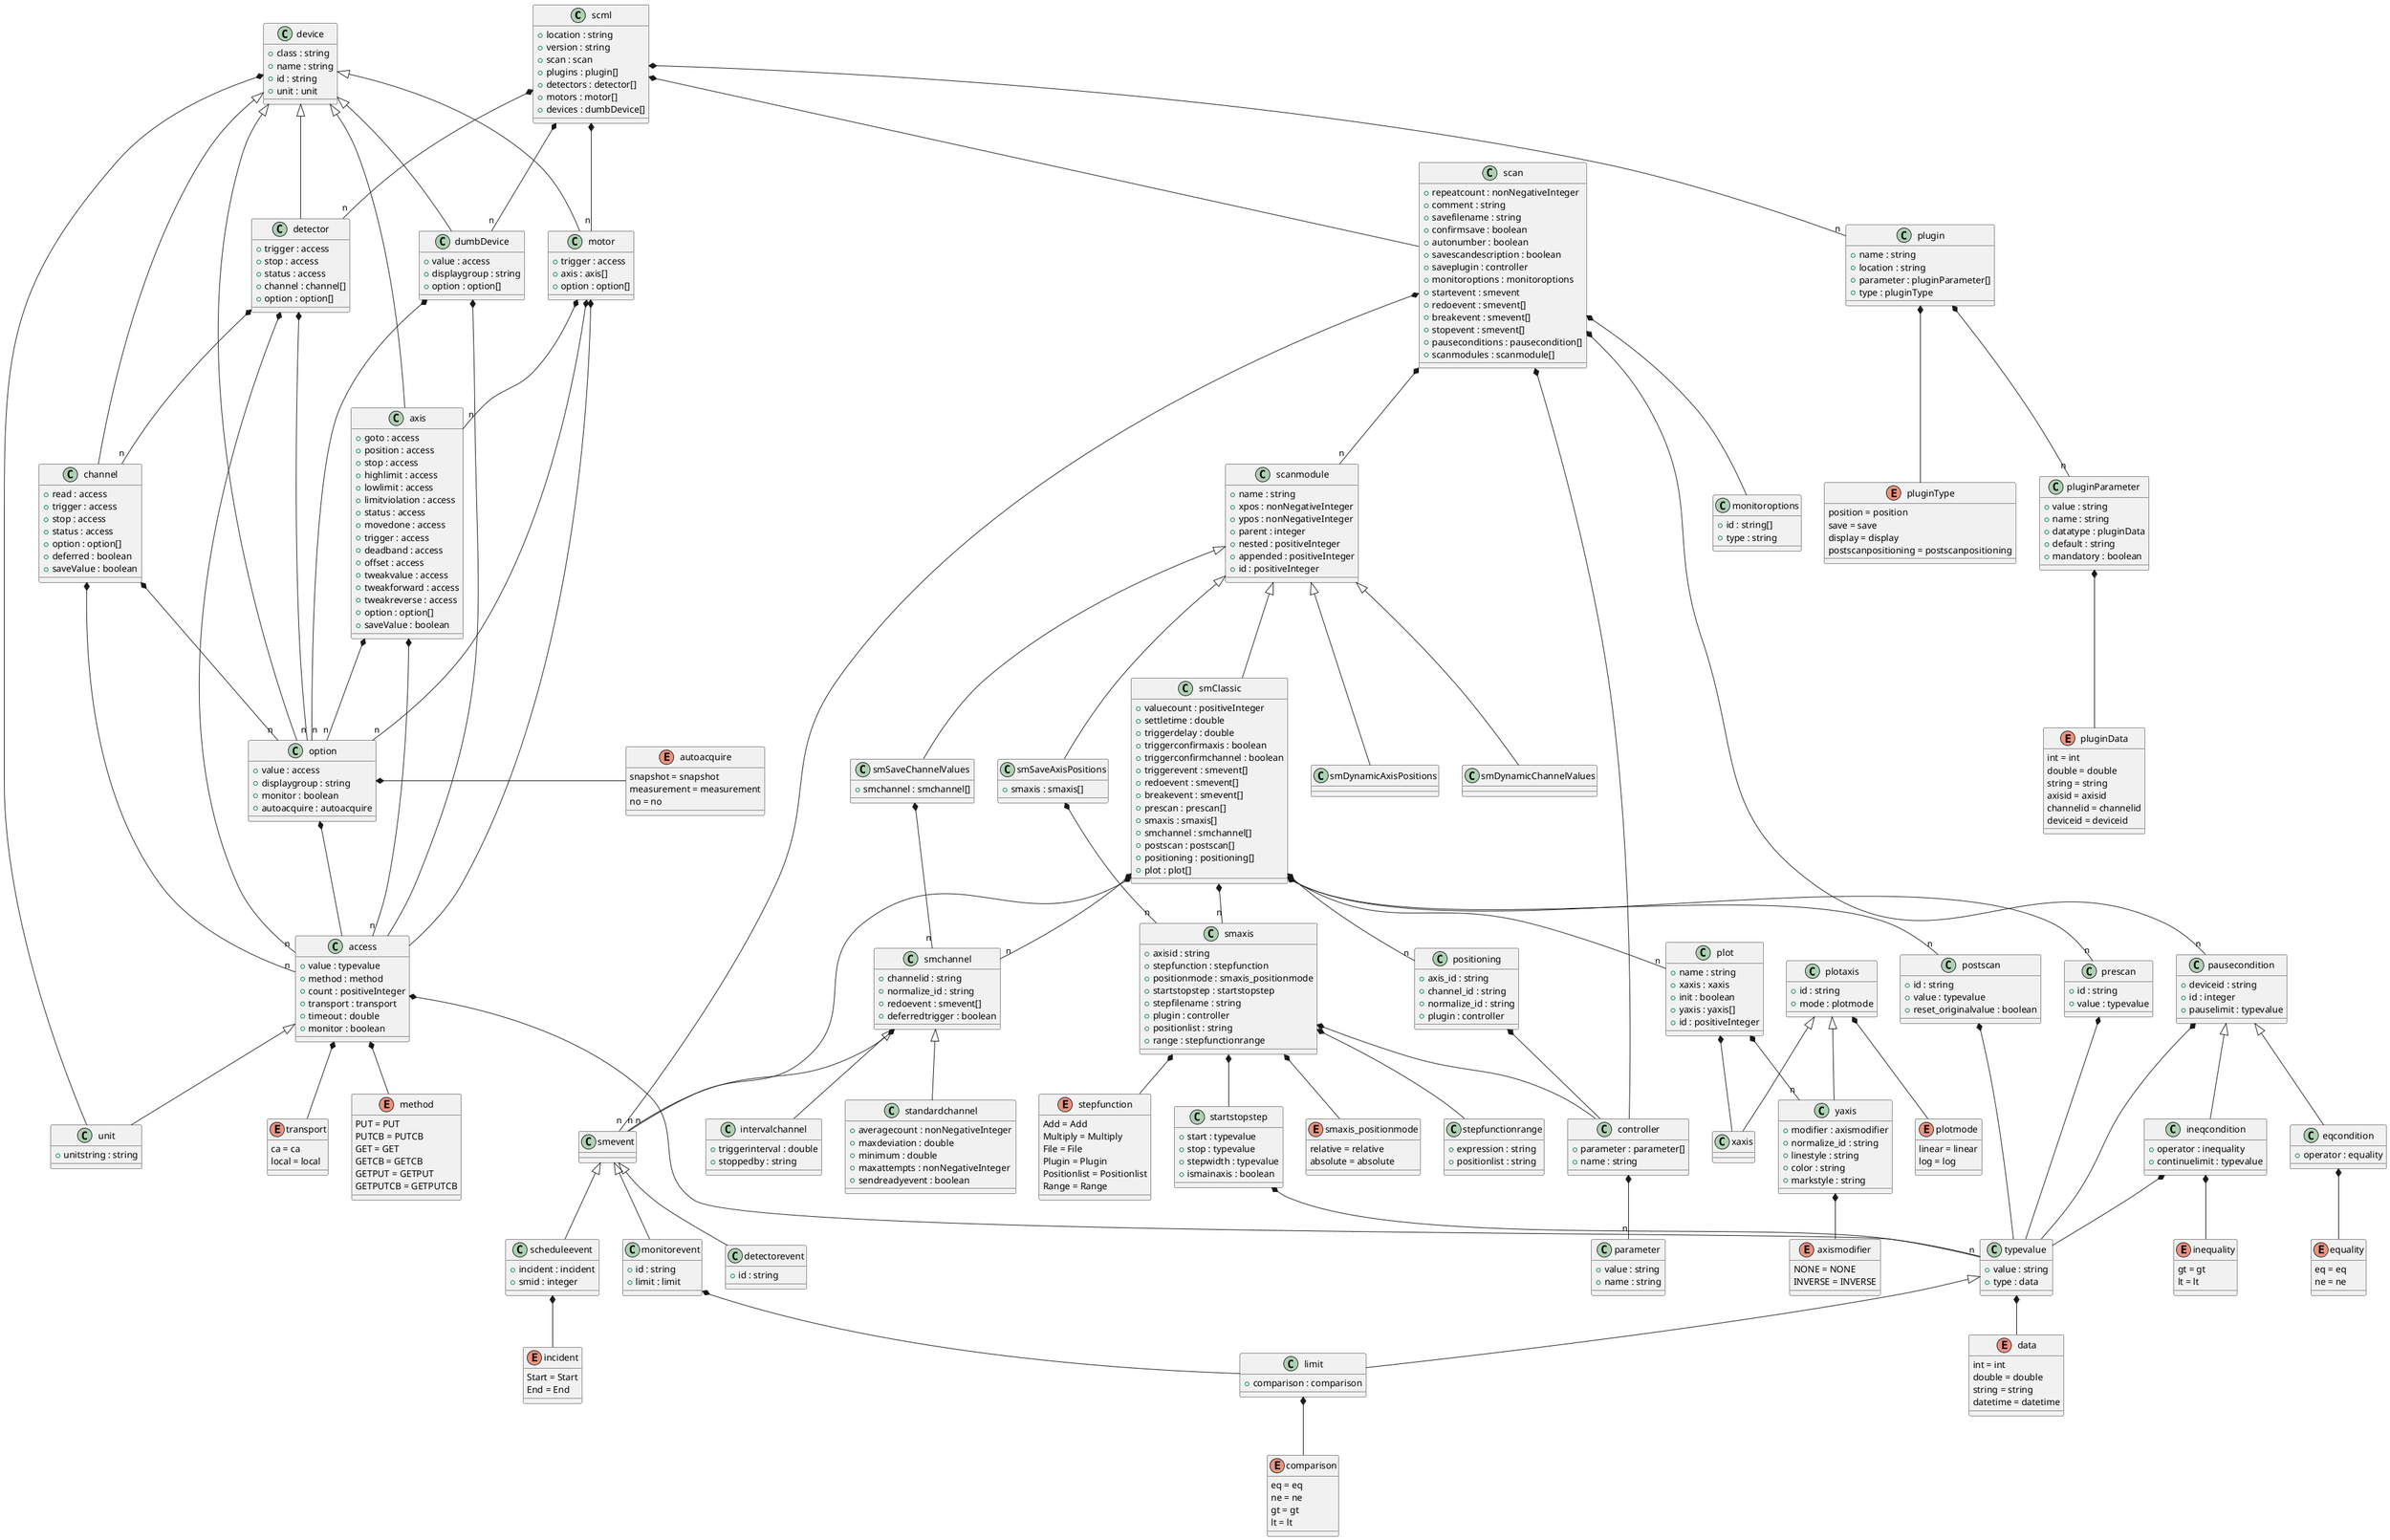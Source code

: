 @startuml

class scml {
    +location : string
    +version : string
    +scan : scan
    +plugins : plugin[]
    +detectors : detector[]
    +motors : motor[]
    +devices : dumbDevice[]
}
scml *-- scan
scml *-- "n" plugin
scml *-- "n" detector
scml *-- "n" motor
scml *-- "n" dumbDevice

class scan {
    +repeatcount : nonNegativeInteger
    +comment : string
    +savefilename : string
    +confirmsave : boolean
    +autonumber : boolean
    +savescandescription : boolean
    +saveplugin : controller
    +monitoroptions : monitoroptions
    +startevent : smevent
    +redoevent : smevent[]
    +breakevent : smevent[]
    +stopevent : smevent[]
    +pauseconditions : pausecondition[]
    +scanmodules : scanmodule[]
}
scan *-- controller
scan *-- "n" scanmodule
scan *-- "n" pausecondition
scan *-- "n" smevent
scan *-- monitoroptions

class device {
    +class : string
    +name : string
    +id : string
    +unit : unit
}
device <|-- detector
device <|-- motor
device <|-- dumbDevice
device <|-- axis
device <|-- channel
device <|-- option
device *-- unit

class scanmodule {
    +name : string
    +xpos : nonNegativeInteger
    +ypos : nonNegativeInteger
    +parent : integer
    +nested : positiveInteger
    +appended : positiveInteger
    +id : positiveInteger
}
scanmodule <|-- smClassic
scanmodule <|-- smSaveAxisPositions
scanmodule <|-- smSaveChannelValues
scanmodule <|-- smDynamicAxisPositions
scanmodule <|-- smDynamicChannelValues

class access {
    +value : typevalue
    +method : method
    +count : positiveInteger
    +transport : transport
    +timeout : double
    +monitor : boolean
}
access *-- typevalue
access <|-- unit
access *-- method
access *-- transport

enum autoacquire {
    snapshot = snapshot
    measurement = measurement
    no = no
}

class axis {
    +goto : access
    +position : access
    +stop : access
    +highlimit : access
    +lowlimit : access
    +limitviolation : access
    +status : access
    +movedone : access
    +trigger : access
    +deadband : access
    +offset : access
    +tweakvalue : access
    +tweakforward : access
    +tweakreverse : access
    +option : option[]
    +saveValue : boolean
}
axis *-- "n" access
axis *-- "n" option

enum axismodifier {
    NONE = NONE
    INVERSE = INVERSE
}

class channel {
    +read : access
    +trigger : access
    +stop : access
    +status : access
    +option : option[]
    +deferred : boolean
    +saveValue : boolean
}
channel *-- "n" access
channel *-- "n" option

enum comparison {
    eq = eq
    ne = ne
    gt = gt
    lt = lt
}

class controller {
    +parameter : parameter[]
    +name : string
}
controller *-- "n" parameter

enum data {
    int = int
    double = double
    string = string
    datetime = datetime
}

class detector {
    +trigger : access
    +stop : access
    +status : access
    +channel : channel[]
    +option : option[]
}
detector *-- "n" access
detector *-- "n" channel
detector *-- "n" option

class dumbDevice {
    +value : access
    +displaygroup : string
    +option : option[]
}
dumbDevice *-- access
dumbDevice *-- "n" option

class pausecondition {
    +deviceid : string
    +id : integer
    +pauselimit : typevalue
}
pausecondition <|-- eqcondition
pausecondition <|-- ineqcondition
pausecondition *-- typevalue

class eqcondition {
    +operator : equality
}
eqcondition *-- equality

enum equality {
    eq = eq
    ne = ne
}

enum incident {
    Start = Start
    End = End
}

class ineqcondition {
    +operator : inequality
    +continuelimit : typevalue
}
ineqcondition *-- inequality
ineqcondition *-- typevalue

enum inequality {
    gt = gt
    lt = lt
}

class intervalchannel {
    +triggerinterval : double
    +stoppedby : string
}

class limit {
    +comparison : comparison
}
limit *-- comparison

enum method {
    PUT = PUT
    PUTCB = PUTCB
    GET = GET
    GETCB = GETCB
    GETPUT = GETPUT
    GETPUTCB = GETPUTCB
}

class monitoroptions {
    +id : string[]
    +type : string
}

class motor {
    +trigger : access
    +axis : axis[]
    +option : option[]
}
motor *-- access
motor *-- "n" axis
motor *-- "n" option

class option {
    +value : access
    +displaygroup : string
    +monitor : boolean
    +autoacquire : autoacquire
}
option *-- access
option *- autoacquire

class parameter {
    +value : string
    +name : string
}

class plot {
    +name : string
    +xaxis : xaxis
    +init : boolean
    +yaxis : yaxis[]
    +id : positiveInteger
}
plot *-- xaxis
plot *-- "n" yaxis

class plotaxis {
    +id : string
    +mode : plotmode
}
plotaxis <|-- xaxis
plotaxis <|-- yaxis
plotaxis *-- plotmode

class xaxis {
}

class yaxis {
    +modifier : axismodifier
    +normalize_id : string
    +linestyle : string
    +color : string
    +markstyle : string
}
yaxis *-- axismodifier

enum plotmode {
    linear = linear
    log = log
}

together {
    class plugin
    class pluginParameter
    class pluginData
    class pluginType
}

class plugin {
    +name : string
    +location : string
    +parameter : pluginParameter[]
    +type : pluginType
}
plugin *-- "n" pluginParameter
plugin *-- pluginType

enum pluginType {
    position = position
    save = save
    display = display
    postscanpositioning = postscanpositioning
}

enum pluginData {
    int = int
    double = double
    string = string
    axisid = axisid
    channelid = channelid
    deviceid = deviceid
}

class pluginParameter {
    +value : string
    +name : string
    +datatype : pluginData
    +default : string
    +mandatory : boolean
}
pluginParameter *-- pluginData

class positioning {
    +axis_id : string
    +channel_id : string
    +normalize_id : string
    +plugin : controller
}
positioning *-- controller

class smClassic {
    +valuecount : positiveInteger
    +settletime : double
    +triggerdelay : double
    +triggerconfirmaxis : boolean
    +triggerconfirmchannel : boolean
    +triggerevent : smevent[]
    +redoevent : smevent[]
    +breakevent : smevent[]
    +prescan : prescan[]
    +smaxis : smaxis[]
    +smchannel : smchannel[]
    +postscan : postscan[]
    +positioning : positioning[]
    +plot : plot[]
}
smClassic *-- "n" smevent
smClassic *-- "n" prescan
smClassic *-- "n" smaxis
smClassic *-- "n" smchannel
smClassic *-- "n" postscan
smClassic *-- "n" positioning
smClassic *-- "n" plot

class prescan {
    +id : string
    +value : typevalue
}
prescan *-- typevalue

class postscan {
    +id : string
    +value : typevalue
    +reset_originalvalue : boolean
}
postscan *-- typevalue

class smDynamicAxisPositions {
}

class smDynamicChannelValues {
}

class smSaveAxisPositions {
    +smaxis : smaxis[]
}
smSaveAxisPositions *-- "n" smaxis

class smSaveChannelValues {
    +smchannel : smchannel[]
}
smSaveChannelValues *-- "n" smchannel

class smaxis {
    +axisid : string
    +stepfunction : stepfunction
    +positionmode : smaxis_positionmode
    +startstopstep : startstopstep
    +stepfilename : string
    +plugin : controller
    +positionlist : string
    +range : stepfunctionrange
}
smaxis *-- stepfunction
smaxis *-- smaxis_positionmode
smaxis *-- startstopstep
smaxis *-- controller
smaxis *-- stepfunctionrange

enum smaxis_positionmode {
    relative = relative
    absolute = absolute
}

class smchannel {
    +channelid : string
    +normalize_id : string
    +redoevent : smevent[]
    +deferredtrigger : boolean
}
smchannel <|-- standardchannel
smchannel <|-- intervalchannel
smchannel *-- "n" smevent

class smevent {
}
smevent <|-- detectorevent
smevent <|-- monitorevent
smevent <|-- scheduleevent

class detectorevent {
    +id : string
}

class monitorevent {
    +id : string
    +limit : limit
}
monitorevent *-- limit

class scheduleevent {
    +incident : incident
    +smid : integer
}
scheduleevent *-- incident

class standardchannel {
    +averagecount : nonNegativeInteger
    +maxdeviation : double
    +minimum : double
    +maxattempts : nonNegativeInteger
    +sendreadyevent : boolean
}

class startstopstep {
    +start : typevalue
    +stop : typevalue
    +stepwidth : typevalue
    +ismainaxis : boolean
}
startstopstep *-- "n" typevalue

enum stepfunction {
    Add = Add
    Multiply = Multiply
    File = File
    Plugin = Plugin
    Positionlist = Positionlist
    Range = Range
}

class stepfunctionrange {
    +expression : string
    +positionlist : string
}

enum transport {
    ca = ca
    local = local
}

class typevalue {
    +value : string
    +type : data
}
typevalue *-- data
typevalue <|-- limit

class unit {
    +unitstring : string
}

@enduml
